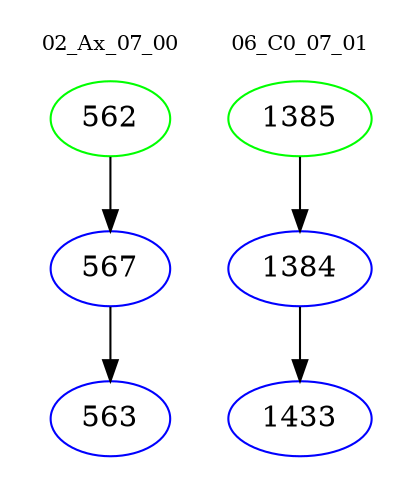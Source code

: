 digraph{
subgraph cluster_0 {
color = white
label = "02_Ax_07_00";
fontsize=10;
T0_562 [label="562", color="green"]
T0_562 -> T0_567 [color="black"]
T0_567 [label="567", color="blue"]
T0_567 -> T0_563 [color="black"]
T0_563 [label="563", color="blue"]
}
subgraph cluster_1 {
color = white
label = "06_C0_07_01";
fontsize=10;
T1_1385 [label="1385", color="green"]
T1_1385 -> T1_1384 [color="black"]
T1_1384 [label="1384", color="blue"]
T1_1384 -> T1_1433 [color="black"]
T1_1433 [label="1433", color="blue"]
}
}
